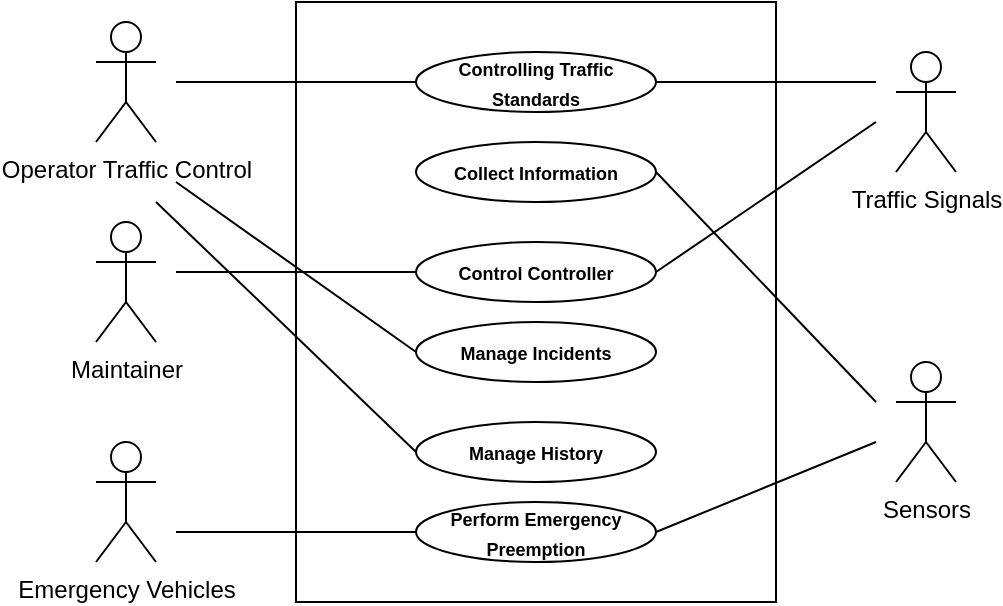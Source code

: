 <mxfile version="21.1.5" type="github">
  <diagram name="Page-1" id="EVUH7BOkvYEMMBoRS_NQ">
    <mxGraphModel dx="722" dy="427" grid="0" gridSize="10" guides="1" tooltips="1" connect="1" arrows="1" fold="1" page="1" pageScale="1" pageWidth="850" pageHeight="1100" math="0" shadow="0">
      <root>
        <mxCell id="0" />
        <mxCell id="1" parent="0" />
        <mxCell id="vr3bK2rZvdxl3JCKukbo-2" value="" style="rounded=0;whiteSpace=wrap;html=1;" vertex="1" parent="1">
          <mxGeometry x="280" y="90" width="240" height="300" as="geometry" />
        </mxCell>
        <mxCell id="vr3bK2rZvdxl3JCKukbo-3" value="Operator Traffic Control" style="shape=umlActor;verticalLabelPosition=bottom;verticalAlign=top;html=1;outlineConnect=0;" vertex="1" parent="1">
          <mxGeometry x="180" y="100" width="30" height="60" as="geometry" />
        </mxCell>
        <mxCell id="vr3bK2rZvdxl3JCKukbo-4" value="&lt;font style=&quot;font-size: 9px;&quot;&gt;&lt;b&gt;Controlling Traffic Standards&lt;/b&gt;&lt;/font&gt;" style="ellipse;whiteSpace=wrap;html=1;" vertex="1" parent="1">
          <mxGeometry x="340" y="115" width="120" height="30" as="geometry" />
        </mxCell>
        <mxCell id="vr3bK2rZvdxl3JCKukbo-5" value="Traffic Signals" style="shape=umlActor;verticalLabelPosition=bottom;verticalAlign=top;html=1;outlineConnect=0;" vertex="1" parent="1">
          <mxGeometry x="580" y="115" width="30" height="60" as="geometry" />
        </mxCell>
        <mxCell id="vr3bK2rZvdxl3JCKukbo-6" value="Maintainer" style="shape=umlActor;verticalLabelPosition=bottom;verticalAlign=top;html=1;outlineConnect=0;" vertex="1" parent="1">
          <mxGeometry x="180" y="200" width="30" height="60" as="geometry" />
        </mxCell>
        <mxCell id="vr3bK2rZvdxl3JCKukbo-7" value="Emergency Vehicles" style="shape=umlActor;verticalLabelPosition=bottom;verticalAlign=top;html=1;outlineConnect=0;" vertex="1" parent="1">
          <mxGeometry x="180" y="310" width="30" height="60" as="geometry" />
        </mxCell>
        <mxCell id="vr3bK2rZvdxl3JCKukbo-8" value="&lt;font style=&quot;font-size: 9px;&quot;&gt;&lt;b&gt;Control Controller&lt;/b&gt;&lt;/font&gt;" style="ellipse;whiteSpace=wrap;html=1;" vertex="1" parent="1">
          <mxGeometry x="340" y="210" width="120" height="30" as="geometry" />
        </mxCell>
        <mxCell id="vr3bK2rZvdxl3JCKukbo-9" value="&lt;font style=&quot;font-size: 9px;&quot;&gt;&lt;b&gt;Manage Incidents&lt;/b&gt;&lt;/font&gt;" style="ellipse;whiteSpace=wrap;html=1;" vertex="1" parent="1">
          <mxGeometry x="340" y="250" width="120" height="30" as="geometry" />
        </mxCell>
        <mxCell id="vr3bK2rZvdxl3JCKukbo-10" value="&lt;font style=&quot;font-size: 9px;&quot;&gt;&lt;b&gt;Manage History&lt;/b&gt;&lt;/font&gt;" style="ellipse;whiteSpace=wrap;html=1;" vertex="1" parent="1">
          <mxGeometry x="340" y="300" width="120" height="30" as="geometry" />
        </mxCell>
        <mxCell id="vr3bK2rZvdxl3JCKukbo-11" value="&lt;font style=&quot;font-size: 9px;&quot;&gt;&lt;b&gt;Perform Emergency Preemption&lt;/b&gt;&lt;/font&gt;" style="ellipse;whiteSpace=wrap;html=1;" vertex="1" parent="1">
          <mxGeometry x="340" y="340" width="120" height="30" as="geometry" />
        </mxCell>
        <mxCell id="vr3bK2rZvdxl3JCKukbo-13" value="&lt;font style=&quot;font-size: 9px;&quot;&gt;&lt;b&gt;Collect Information&lt;/b&gt;&lt;/font&gt;" style="ellipse;whiteSpace=wrap;html=1;" vertex="1" parent="1">
          <mxGeometry x="340" y="160" width="120" height="30" as="geometry" />
        </mxCell>
        <mxCell id="vr3bK2rZvdxl3JCKukbo-14" value="Sensors" style="shape=umlActor;verticalLabelPosition=bottom;verticalAlign=top;html=1;outlineConnect=0;" vertex="1" parent="1">
          <mxGeometry x="580" y="270" width="30" height="60" as="geometry" />
        </mxCell>
        <mxCell id="vr3bK2rZvdxl3JCKukbo-15" value="" style="endArrow=none;html=1;rounded=0;entryX=0;entryY=0.5;entryDx=0;entryDy=0;" edge="1" parent="1" target="vr3bK2rZvdxl3JCKukbo-4">
          <mxGeometry width="50" height="50" relative="1" as="geometry">
            <mxPoint x="220" y="130" as="sourcePoint" />
            <mxPoint x="480" y="290" as="targetPoint" />
          </mxGeometry>
        </mxCell>
        <mxCell id="vr3bK2rZvdxl3JCKukbo-17" value="" style="endArrow=none;html=1;rounded=0;entryX=1;entryY=0.5;entryDx=0;entryDy=0;" edge="1" parent="1" target="vr3bK2rZvdxl3JCKukbo-4">
          <mxGeometry width="50" height="50" relative="1" as="geometry">
            <mxPoint x="570" y="130" as="sourcePoint" />
            <mxPoint x="480" y="290" as="targetPoint" />
          </mxGeometry>
        </mxCell>
        <mxCell id="vr3bK2rZvdxl3JCKukbo-18" value="" style="endArrow=none;html=1;rounded=0;exitX=0;exitY=0.5;exitDx=0;exitDy=0;" edge="1" parent="1" source="vr3bK2rZvdxl3JCKukbo-9">
          <mxGeometry width="50" height="50" relative="1" as="geometry">
            <mxPoint x="430" y="340" as="sourcePoint" />
            <mxPoint x="220" y="180" as="targetPoint" />
          </mxGeometry>
        </mxCell>
        <mxCell id="vr3bK2rZvdxl3JCKukbo-19" value="" style="endArrow=none;html=1;rounded=0;exitX=0;exitY=0.5;exitDx=0;exitDy=0;" edge="1" parent="1" source="vr3bK2rZvdxl3JCKukbo-10">
          <mxGeometry width="50" height="50" relative="1" as="geometry">
            <mxPoint x="430" y="340" as="sourcePoint" />
            <mxPoint x="210" y="190" as="targetPoint" />
          </mxGeometry>
        </mxCell>
        <mxCell id="vr3bK2rZvdxl3JCKukbo-20" value="" style="endArrow=none;html=1;rounded=0;entryX=0;entryY=0.5;entryDx=0;entryDy=0;" edge="1" parent="1" target="vr3bK2rZvdxl3JCKukbo-8">
          <mxGeometry width="50" height="50" relative="1" as="geometry">
            <mxPoint x="220" y="225" as="sourcePoint" />
            <mxPoint x="480" y="260" as="targetPoint" />
          </mxGeometry>
        </mxCell>
        <mxCell id="vr3bK2rZvdxl3JCKukbo-21" value="" style="endArrow=none;html=1;rounded=0;exitX=1;exitY=0.5;exitDx=0;exitDy=0;" edge="1" parent="1" source="vr3bK2rZvdxl3JCKukbo-8">
          <mxGeometry width="50" height="50" relative="1" as="geometry">
            <mxPoint x="430" y="310" as="sourcePoint" />
            <mxPoint x="570" y="150" as="targetPoint" />
          </mxGeometry>
        </mxCell>
        <mxCell id="vr3bK2rZvdxl3JCKukbo-22" value="" style="endArrow=none;html=1;rounded=0;entryX=1;entryY=0.5;entryDx=0;entryDy=0;" edge="1" parent="1" target="vr3bK2rZvdxl3JCKukbo-13">
          <mxGeometry width="50" height="50" relative="1" as="geometry">
            <mxPoint x="570" y="290" as="sourcePoint" />
            <mxPoint x="480" y="260" as="targetPoint" />
          </mxGeometry>
        </mxCell>
        <mxCell id="vr3bK2rZvdxl3JCKukbo-23" value="" style="endArrow=none;html=1;rounded=0;exitX=1;exitY=0.5;exitDx=0;exitDy=0;" edge="1" parent="1" source="vr3bK2rZvdxl3JCKukbo-11">
          <mxGeometry width="50" height="50" relative="1" as="geometry">
            <mxPoint x="430" y="310" as="sourcePoint" />
            <mxPoint x="570" y="310" as="targetPoint" />
          </mxGeometry>
        </mxCell>
        <mxCell id="vr3bK2rZvdxl3JCKukbo-24" value="" style="endArrow=none;html=1;rounded=0;entryX=0;entryY=0.5;entryDx=0;entryDy=0;" edge="1" parent="1" target="vr3bK2rZvdxl3JCKukbo-11">
          <mxGeometry width="50" height="50" relative="1" as="geometry">
            <mxPoint x="220" y="355" as="sourcePoint" />
            <mxPoint x="480" y="260" as="targetPoint" />
          </mxGeometry>
        </mxCell>
      </root>
    </mxGraphModel>
  </diagram>
</mxfile>
